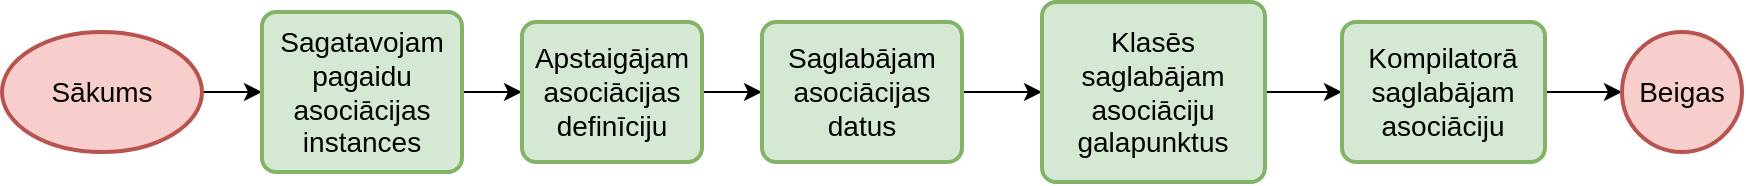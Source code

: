 <mxfile version="15.8.7" type="device" pages="4"><diagram id="T3AM92DZp9Nx9xLzcbVp" name="Kompilēt asociāciju"><mxGraphModel dx="-1638" dy="865" grid="1" gridSize="10" guides="1" tooltips="1" connect="1" arrows="1" fold="1" page="1" pageScale="1" pageWidth="1100" pageHeight="850" math="0" shadow="0"><root><mxCell id="jJ4S8eRLgExZ-MhqU4rL-0"/><mxCell id="jJ4S8eRLgExZ-MhqU4rL-1" parent="jJ4S8eRLgExZ-MhqU4rL-0"/><mxCell id="gx3OacqQjCRSN9YlOjex-7" style="edgeStyle=orthogonalEdgeStyle;rounded=0;orthogonalLoop=1;jettySize=auto;html=1;" edge="1" parent="jJ4S8eRLgExZ-MhqU4rL-1" source="gx3OacqQjCRSN9YlOjex-0" target="gx3OacqQjCRSN9YlOjex-1"><mxGeometry relative="1" as="geometry"/></mxCell><mxCell id="gx3OacqQjCRSN9YlOjex-0" value="Sākums" style="strokeWidth=2;html=1;shape=mxgraph.flowchart.start_1;whiteSpace=wrap;fontSize=14;fillColor=#f8cecc;strokeColor=#b85450;" vertex="1" parent="jJ4S8eRLgExZ-MhqU4rL-1"><mxGeometry x="3390" y="265" width="100" height="60" as="geometry"/></mxCell><mxCell id="gx3OacqQjCRSN9YlOjex-8" style="edgeStyle=orthogonalEdgeStyle;rounded=0;orthogonalLoop=1;jettySize=auto;html=1;" edge="1" parent="jJ4S8eRLgExZ-MhqU4rL-1" source="gx3OacqQjCRSN9YlOjex-1" target="gx3OacqQjCRSN9YlOjex-2"><mxGeometry relative="1" as="geometry"/></mxCell><mxCell id="gx3OacqQjCRSN9YlOjex-1" value="Sagatavojam pagaidu asociācijas instances" style="rounded=1;whiteSpace=wrap;html=1;absoluteArcSize=1;arcSize=14;strokeWidth=2;fontSize=14;fillColor=#d5e8d4;strokeColor=#82b366;" vertex="1" parent="jJ4S8eRLgExZ-MhqU4rL-1"><mxGeometry x="3520" y="255" width="100" height="80" as="geometry"/></mxCell><mxCell id="gx3OacqQjCRSN9YlOjex-9" style="edgeStyle=orthogonalEdgeStyle;rounded=0;orthogonalLoop=1;jettySize=auto;html=1;" edge="1" parent="jJ4S8eRLgExZ-MhqU4rL-1" source="gx3OacqQjCRSN9YlOjex-2" target="gx3OacqQjCRSN9YlOjex-3"><mxGeometry relative="1" as="geometry"/></mxCell><mxCell id="gx3OacqQjCRSN9YlOjex-2" value="Apstaigājam asociācijas definīciju" style="rounded=1;whiteSpace=wrap;html=1;absoluteArcSize=1;arcSize=14;strokeWidth=2;fontSize=14;fillColor=#d5e8d4;strokeColor=#82b366;" vertex="1" parent="jJ4S8eRLgExZ-MhqU4rL-1"><mxGeometry x="3650" y="260" width="90" height="70" as="geometry"/></mxCell><mxCell id="gx3OacqQjCRSN9YlOjex-10" style="edgeStyle=orthogonalEdgeStyle;rounded=0;orthogonalLoop=1;jettySize=auto;html=1;entryX=0;entryY=0.5;entryDx=0;entryDy=0;" edge="1" parent="jJ4S8eRLgExZ-MhqU4rL-1" source="gx3OacqQjCRSN9YlOjex-3" target="gx3OacqQjCRSN9YlOjex-4"><mxGeometry relative="1" as="geometry"/></mxCell><mxCell id="gx3OacqQjCRSN9YlOjex-3" value="Saglabājam asociācijas datus" style="rounded=1;whiteSpace=wrap;html=1;absoluteArcSize=1;arcSize=14;strokeWidth=2;fontSize=14;fillColor=#d5e8d4;strokeColor=#82b366;" vertex="1" parent="jJ4S8eRLgExZ-MhqU4rL-1"><mxGeometry x="3770" y="260" width="100" height="70" as="geometry"/></mxCell><mxCell id="gx3OacqQjCRSN9YlOjex-11" style="edgeStyle=orthogonalEdgeStyle;rounded=0;orthogonalLoop=1;jettySize=auto;html=1;entryX=0;entryY=0.5;entryDx=0;entryDy=0;" edge="1" parent="jJ4S8eRLgExZ-MhqU4rL-1" source="gx3OacqQjCRSN9YlOjex-4" target="gx3OacqQjCRSN9YlOjex-5"><mxGeometry relative="1" as="geometry"/></mxCell><mxCell id="gx3OacqQjCRSN9YlOjex-4" value="Klasēs saglabājam asociāciju galapunktus" style="rounded=1;whiteSpace=wrap;html=1;absoluteArcSize=1;arcSize=14;strokeWidth=2;fontSize=14;fillColor=#d5e8d4;strokeColor=#82b366;" vertex="1" parent="jJ4S8eRLgExZ-MhqU4rL-1"><mxGeometry x="3910" y="250" width="111.47" height="90" as="geometry"/></mxCell><mxCell id="gx3OacqQjCRSN9YlOjex-12" style="edgeStyle=orthogonalEdgeStyle;rounded=0;orthogonalLoop=1;jettySize=auto;html=1;entryX=0;entryY=0.5;entryDx=0;entryDy=0;entryPerimeter=0;" edge="1" parent="jJ4S8eRLgExZ-MhqU4rL-1" source="gx3OacqQjCRSN9YlOjex-5" target="gx3OacqQjCRSN9YlOjex-6"><mxGeometry relative="1" as="geometry"/></mxCell><mxCell id="gx3OacqQjCRSN9YlOjex-5" value="Kompilatorā saglabājam asociāciju" style="rounded=1;whiteSpace=wrap;html=1;absoluteArcSize=1;arcSize=14;strokeWidth=2;fontSize=14;fillColor=#d5e8d4;strokeColor=#82b366;" vertex="1" parent="jJ4S8eRLgExZ-MhqU4rL-1"><mxGeometry x="4060" y="260" width="101.49" height="70" as="geometry"/></mxCell><mxCell id="gx3OacqQjCRSN9YlOjex-6" value="Beigas" style="strokeWidth=2;html=1;shape=mxgraph.flowchart.start_2;whiteSpace=wrap;fontSize=14;fillColor=#f8cecc;strokeColor=#b85450;" vertex="1" parent="jJ4S8eRLgExZ-MhqU4rL-1"><mxGeometry x="4200" y="265" width="60" height="60" as="geometry"/></mxCell></root></mxGraphModel></diagram><diagram id="njW5O7dGDz3l3ew6Q2FW" name="Kompilēt asociācijas definīciju"><mxGraphModel dx="-1738" dy="865" grid="1" gridSize="10" guides="1" tooltips="1" connect="1" arrows="1" fold="1" page="1" pageScale="1" pageWidth="850" pageHeight="1100" math="0" shadow="0"><root><mxCell id="LCpSRmkgqCaX4yIM7jmt-0"/><mxCell id="LCpSRmkgqCaX4yIM7jmt-1" parent="LCpSRmkgqCaX4yIM7jmt-0"/><mxCell id="CMXXqmUKUQSstfFm5k6k-0" style="edgeStyle=orthogonalEdgeStyle;rounded=0;orthogonalLoop=1;jettySize=auto;html=1;entryX=0.5;entryY=0;entryDx=0;entryDy=0;entryPerimeter=0;" parent="LCpSRmkgqCaX4yIM7jmt-1" source="CMXXqmUKUQSstfFm5k6k-1" target="CMXXqmUKUQSstfFm5k6k-6" edge="1"><mxGeometry relative="1" as="geometry"><mxPoint x="3725.51" y="80" as="targetPoint"/></mxGeometry></mxCell><mxCell id="CMXXqmUKUQSstfFm5k6k-1" value="Sākums" style="strokeWidth=2;html=1;shape=mxgraph.flowchart.start_1;whiteSpace=wrap;fontSize=14;fillColor=#f8cecc;strokeColor=#b85450;" parent="LCpSRmkgqCaX4yIM7jmt-1" vertex="1"><mxGeometry x="3675" y="10" width="100" height="60" as="geometry"/></mxCell><mxCell id="CMXXqmUKUQSstfFm5k6k-20" style="edgeStyle=orthogonalEdgeStyle;rounded=0;orthogonalLoop=1;jettySize=auto;html=1;fontSize=18;" parent="LCpSRmkgqCaX4yIM7jmt-1" source="CMXXqmUKUQSstfFm5k6k-6" target="4nEmJREo8lpSp2tlLhdD-19" edge="1"><mxGeometry relative="1" as="geometry"><mxPoint x="3725.49" y="200" as="targetPoint"/></mxGeometry></mxCell><mxCell id="EeNB8p_Wgdvy7Mp3fPz1-1" value="Jā" style="edgeLabel;html=1;align=center;verticalAlign=middle;resizable=0;points=[];fontSize=18;" parent="CMXXqmUKUQSstfFm5k6k-20" vertex="1" connectable="0"><mxGeometry x="0.244" y="1" relative="1" as="geometry"><mxPoint x="-1" y="-9" as="offset"/></mxGeometry></mxCell><mxCell id="EeNB8p_Wgdvy7Mp3fPz1-9" style="edgeStyle=orthogonalEdgeStyle;rounded=0;orthogonalLoop=1;jettySize=auto;html=1;fontSize=18;" parent="LCpSRmkgqCaX4yIM7jmt-1" source="CMXXqmUKUQSstfFm5k6k-6" target="EeNB8p_Wgdvy7Mp3fPz1-8" edge="1"><mxGeometry relative="1" as="geometry"/></mxCell><mxCell id="EeNB8p_Wgdvy7Mp3fPz1-11" value="Nē" style="edgeLabel;html=1;align=center;verticalAlign=middle;resizable=0;points=[];fontSize=18;" parent="EeNB8p_Wgdvy7Mp3fPz1-9" vertex="1" connectable="0"><mxGeometry x="-0.229" relative="1" as="geometry"><mxPoint as="offset"/></mxGeometry></mxCell><mxCell id="CMXXqmUKUQSstfFm5k6k-6" value="Vai ir definēts asociācijas avots?" style="strokeWidth=2;html=1;shape=mxgraph.flowchart.decision;whiteSpace=wrap;fontSize=14;fillColor=#fff2cc;strokeColor=#d6b656;" parent="LCpSRmkgqCaX4yIM7jmt-1" vertex="1"><mxGeometry x="3600" y="100" width="250" height="65" as="geometry"/></mxCell><mxCell id="EeNB8p_Wgdvy7Mp3fPz1-10" style="edgeStyle=orthogonalEdgeStyle;rounded=0;orthogonalLoop=1;jettySize=auto;html=1;fontSize=18;exitX=0.5;exitY=1;exitDx=0;exitDy=0;entryX=0.5;entryY=0;entryDx=0;entryDy=0;entryPerimeter=0;" parent="LCpSRmkgqCaX4yIM7jmt-1" source="EeNB8p_Wgdvy7Mp3fPz1-8" target="4nEmJREo8lpSp2tlLhdD-4" edge="1"><mxGeometry relative="1" as="geometry"><mxPoint x="3725" y="370" as="targetPoint"/><Array as="points"><mxPoint x="3972" y="370"/><mxPoint x="3726" y="370"/></Array></mxGeometry></mxCell><mxCell id="EeNB8p_Wgdvy7Mp3fPz1-8" value="Saglabā kļūdu" style="rounded=1;whiteSpace=wrap;html=1;absoluteArcSize=1;arcSize=14;strokeWidth=2;fontSize=14;fillColor=#d5e8d4;strokeColor=#82b366;" parent="LCpSRmkgqCaX4yIM7jmt-1" vertex="1"><mxGeometry x="3892.0" y="170" width="159.74" height="30" as="geometry"/></mxCell><mxCell id="4nEmJREo8lpSp2tlLhdD-1" style="edgeStyle=orthogonalEdgeStyle;rounded=0;orthogonalLoop=1;jettySize=auto;html=1;fontSize=18;" parent="LCpSRmkgqCaX4yIM7jmt-1" source="4nEmJREo8lpSp2tlLhdD-4" target="4nEmJREo8lpSp2tlLhdD-6" edge="1"><mxGeometry relative="1" as="geometry"><mxPoint x="3725.51" y="510" as="targetPoint"/></mxGeometry></mxCell><mxCell id="4nEmJREo8lpSp2tlLhdD-2" style="edgeStyle=orthogonalEdgeStyle;rounded=0;orthogonalLoop=1;jettySize=auto;html=1;fontSize=18;" parent="LCpSRmkgqCaX4yIM7jmt-1" source="4nEmJREo8lpSp2tlLhdD-4" target="4nEmJREo8lpSp2tlLhdD-9" edge="1"><mxGeometry relative="1" as="geometry"/></mxCell><mxCell id="4nEmJREo8lpSp2tlLhdD-3" value="Nē" style="edgeLabel;html=1;align=center;verticalAlign=middle;resizable=0;points=[];fontSize=18;" parent="4nEmJREo8lpSp2tlLhdD-2" vertex="1" connectable="0"><mxGeometry x="-0.026" y="-1" relative="1" as="geometry"><mxPoint as="offset"/></mxGeometry></mxCell><mxCell id="4nEmJREo8lpSp2tlLhdD-4" value="Vai ir definēta kompozīcijas esamība?" style="strokeWidth=2;html=1;shape=mxgraph.flowchart.decision;whiteSpace=wrap;fontSize=14;fillColor=#fff2cc;strokeColor=#d6b656;" parent="LCpSRmkgqCaX4yIM7jmt-1" vertex="1"><mxGeometry x="3600.5" y="390" width="250" height="65" as="geometry"/></mxCell><mxCell id="4nEmJREo8lpSp2tlLhdD-5" style="edgeStyle=orthogonalEdgeStyle;rounded=0;orthogonalLoop=1;jettySize=auto;html=1;entryX=0.5;entryY=0;entryDx=0;entryDy=0;entryPerimeter=0;fontSize=18;" parent="LCpSRmkgqCaX4yIM7jmt-1" source="4nEmJREo8lpSp2tlLhdD-6" target="4nEmJREo8lpSp2tlLhdD-10" edge="1"><mxGeometry relative="1" as="geometry"><Array as="points"><mxPoint x="3725" y="560"/><mxPoint x="3725" y="560"/></Array></mxGeometry></mxCell><mxCell id="4nEmJREo8lpSp2tlLhdD-6" value="Fiksē kompozīcijas esamību" style="rounded=1;whiteSpace=wrap;html=1;absoluteArcSize=1;arcSize=14;strokeWidth=2;fontSize=14;fillColor=#d5e8d4;strokeColor=#82b366;" parent="LCpSRmkgqCaX4yIM7jmt-1" vertex="1"><mxGeometry x="3635.13" y="500" width="179.73" height="30" as="geometry"/></mxCell><mxCell id="4nEmJREo8lpSp2tlLhdD-7" value="Jā" style="edgeLabel;html=1;align=center;verticalAlign=middle;resizable=0;points=[];fontSize=18;" parent="LCpSRmkgqCaX4yIM7jmt-1" vertex="1" connectable="0"><mxGeometry x="3725.505" y="473.996" as="geometry"/></mxCell><mxCell id="4nEmJREo8lpSp2tlLhdD-8" style="edgeStyle=orthogonalEdgeStyle;rounded=0;orthogonalLoop=1;jettySize=auto;html=1;fontSize=18;entryX=0.5;entryY=0;entryDx=0;entryDy=0;entryPerimeter=0;exitX=0.5;exitY=1;exitDx=0;exitDy=0;" parent="LCpSRmkgqCaX4yIM7jmt-1" source="4nEmJREo8lpSp2tlLhdD-9" target="4nEmJREo8lpSp2tlLhdD-10" edge="1"><mxGeometry relative="1" as="geometry"><mxPoint x="3761" y="570" as="targetPoint"/><mxPoint x="3992" y="520" as="sourcePoint"/><Array as="points"><mxPoint x="3982" y="550"/><mxPoint x="3725" y="550"/></Array></mxGeometry></mxCell><mxCell id="4nEmJREo8lpSp2tlLhdD-9" value="Saglabā kļūdu" style="rounded=1;whiteSpace=wrap;html=1;absoluteArcSize=1;arcSize=14;strokeWidth=2;fontSize=14;fillColor=#d5e8d4;strokeColor=#82b366;" parent="LCpSRmkgqCaX4yIM7jmt-1" vertex="1"><mxGeometry x="3902.01" y="465" width="159.74" height="30" as="geometry"/></mxCell><mxCell id="4nEmJREo8lpSp2tlLhdD-10" value="Vai ir definēts asociācijas mērķis?" style="strokeWidth=2;html=1;shape=mxgraph.flowchart.decision;whiteSpace=wrap;fontSize=14;fillColor=#fff2cc;strokeColor=#d6b656;" parent="LCpSRmkgqCaX4yIM7jmt-1" vertex="1"><mxGeometry x="3599.99" y="573" width="250" height="65" as="geometry"/></mxCell><mxCell id="4nEmJREo8lpSp2tlLhdD-11" style="edgeStyle=orthogonalEdgeStyle;rounded=0;orthogonalLoop=1;jettySize=auto;html=1;fontSize=18;entryX=0.5;entryY=0;entryDx=0;entryDy=0;exitX=0.5;exitY=1;exitDx=0;exitDy=0;exitPerimeter=0;entryPerimeter=0;" parent="LCpSRmkgqCaX4yIM7jmt-1" source="4nEmJREo8lpSp2tlLhdD-10" target="oMA_z2kdHx1OLmDIDAmN-11" edge="1"><mxGeometry relative="1" as="geometry"><mxPoint x="3725.5" y="710" as="targetPoint"/><mxPoint x="3725.5" y="662.48" as="sourcePoint"/></mxGeometry></mxCell><mxCell id="4nEmJREo8lpSp2tlLhdD-12" value="Jā" style="edgeLabel;html=1;align=center;verticalAlign=middle;resizable=0;points=[];fontSize=18;" parent="4nEmJREo8lpSp2tlLhdD-11" vertex="1" connectable="0"><mxGeometry x="0.244" y="1" relative="1" as="geometry"><mxPoint x="-1" y="-9" as="offset"/></mxGeometry></mxCell><mxCell id="4nEmJREo8lpSp2tlLhdD-13" style="edgeStyle=orthogonalEdgeStyle;rounded=0;orthogonalLoop=1;jettySize=auto;html=1;fontSize=18;exitX=1;exitY=0.5;exitDx=0;exitDy=0;exitPerimeter=0;" parent="LCpSRmkgqCaX4yIM7jmt-1" source="4nEmJREo8lpSp2tlLhdD-10" target="4nEmJREo8lpSp2tlLhdD-18" edge="1"><mxGeometry relative="1" as="geometry"><mxPoint x="3850.51" y="629.997" as="sourcePoint"/></mxGeometry></mxCell><mxCell id="4nEmJREo8lpSp2tlLhdD-14" value="Nē" style="edgeLabel;html=1;align=center;verticalAlign=middle;resizable=0;points=[];fontSize=18;" parent="4nEmJREo8lpSp2tlLhdD-13" vertex="1" connectable="0"><mxGeometry x="-0.229" relative="1" as="geometry"><mxPoint as="offset"/></mxGeometry></mxCell><mxCell id="4nEmJREo8lpSp2tlLhdD-17" style="edgeStyle=orthogonalEdgeStyle;rounded=0;orthogonalLoop=1;jettySize=auto;html=1;entryX=1;entryY=0.5;entryDx=0;entryDy=0;fontSize=18;exitX=0.5;exitY=1;exitDx=0;exitDy=0;" parent="LCpSRmkgqCaX4yIM7jmt-1" source="4nEmJREo8lpSp2tlLhdD-18" target="kiKtlc2yjW7gE4E_wjJ7-1" edge="1"><mxGeometry relative="1" as="geometry"><mxPoint x="3755.0" y="900" as="targetPoint"/><mxPoint x="3972" y="760" as="sourcePoint"/><Array as="points"><mxPoint x="3972" y="865"/></Array></mxGeometry></mxCell><mxCell id="4nEmJREo8lpSp2tlLhdD-18" value="Saglabā kļūdu" style="rounded=1;whiteSpace=wrap;html=1;absoluteArcSize=1;arcSize=14;strokeWidth=2;fontSize=14;fillColor=#d5e8d4;strokeColor=#82b366;" parent="LCpSRmkgqCaX4yIM7jmt-1" vertex="1"><mxGeometry x="3892.01" y="687.48" width="159.74" height="30" as="geometry"/></mxCell><mxCell id="oMA_z2kdHx1OLmDIDAmN-0" style="edgeStyle=orthogonalEdgeStyle;rounded=0;orthogonalLoop=1;jettySize=auto;html=1;entryX=0.5;entryY=0;entryDx=0;entryDy=0;" parent="LCpSRmkgqCaX4yIM7jmt-1" source="4nEmJREo8lpSp2tlLhdD-19" target="oMA_z2kdHx1OLmDIDAmN-2" edge="1"><mxGeometry relative="1" as="geometry"><mxPoint x="3725.5" y="310" as="targetPoint"/></mxGeometry></mxCell><mxCell id="oMA_z2kdHx1OLmDIDAmN-6" style="edgeStyle=orthogonalEdgeStyle;rounded=0;orthogonalLoop=1;jettySize=auto;html=1;entryX=0;entryY=0.5;entryDx=0;entryDy=0;entryPerimeter=0;" parent="LCpSRmkgqCaX4yIM7jmt-1" source="4nEmJREo8lpSp2tlLhdD-19" target="4nEmJREo8lpSp2tlLhdD-4" edge="1"><mxGeometry relative="1" as="geometry"><Array as="points"><mxPoint x="3581" y="233"/><mxPoint x="3581" y="423"/></Array></mxGeometry></mxCell><mxCell id="oMA_z2kdHx1OLmDIDAmN-7" value="&lt;font style=&quot;font-size: 18px&quot;&gt;Jā&lt;/font&gt;" style="edgeLabel;html=1;align=center;verticalAlign=middle;resizable=0;points=[];" parent="oMA_z2kdHx1OLmDIDAmN-6" vertex="1" connectable="0"><mxGeometry x="-0.417" y="-2" relative="1" as="geometry"><mxPoint y="11" as="offset"/></mxGeometry></mxCell><mxCell id="4nEmJREo8lpSp2tlLhdD-19" value="Vai avotā ir kols?" style="strokeWidth=2;html=1;shape=mxgraph.flowchart.decision;whiteSpace=wrap;fontSize=14;fillColor=#fff2cc;strokeColor=#d6b656;" parent="LCpSRmkgqCaX4yIM7jmt-1" vertex="1"><mxGeometry x="3646.35" y="210" width="158.52" height="65" as="geometry"/></mxCell><mxCell id="oMA_z2kdHx1OLmDIDAmN-5" style="edgeStyle=orthogonalEdgeStyle;rounded=0;orthogonalLoop=1;jettySize=auto;html=1;entryX=0.5;entryY=0;entryDx=0;entryDy=0;entryPerimeter=0;" parent="LCpSRmkgqCaX4yIM7jmt-1" source="oMA_z2kdHx1OLmDIDAmN-2" target="4nEmJREo8lpSp2tlLhdD-4" edge="1"><mxGeometry relative="1" as="geometry"/></mxCell><mxCell id="oMA_z2kdHx1OLmDIDAmN-2" value="Saglabā kļūdu" style="rounded=1;whiteSpace=wrap;html=1;absoluteArcSize=1;arcSize=14;strokeWidth=2;fontSize=14;fillColor=#d5e8d4;strokeColor=#82b366;" parent="LCpSRmkgqCaX4yIM7jmt-1" vertex="1"><mxGeometry x="3645.13" y="320" width="159.74" height="30" as="geometry"/></mxCell><mxCell id="oMA_z2kdHx1OLmDIDAmN-4" value="Nē" style="edgeLabel;html=1;align=center;verticalAlign=middle;resizable=0;points=[];fontSize=18;" parent="LCpSRmkgqCaX4yIM7jmt-1" vertex="1" connectable="0"><mxGeometry x="3725" y="293" as="geometry"/></mxCell><mxCell id="oMA_z2kdHx1OLmDIDAmN-8" style="edgeStyle=orthogonalEdgeStyle;rounded=0;orthogonalLoop=1;jettySize=auto;html=1;entryX=0.5;entryY=0;entryDx=0;entryDy=0;" parent="LCpSRmkgqCaX4yIM7jmt-1" source="oMA_z2kdHx1OLmDIDAmN-11" target="oMA_z2kdHx1OLmDIDAmN-13" edge="1"><mxGeometry relative="1" as="geometry"><mxPoint x="3725.5" y="790" as="targetPoint"/></mxGeometry></mxCell><mxCell id="oMA_z2kdHx1OLmDIDAmN-9" style="edgeStyle=orthogonalEdgeStyle;rounded=0;orthogonalLoop=1;jettySize=auto;html=1;entryX=0;entryY=0.5;entryDx=0;entryDy=0;" parent="LCpSRmkgqCaX4yIM7jmt-1" source="oMA_z2kdHx1OLmDIDAmN-11" target="kiKtlc2yjW7gE4E_wjJ7-1" edge="1"><mxGeometry relative="1" as="geometry"><mxPoint x="3695.0" y="900" as="targetPoint"/><Array as="points"><mxPoint x="3581" y="713"/><mxPoint x="3581" y="865"/></Array></mxGeometry></mxCell><mxCell id="oMA_z2kdHx1OLmDIDAmN-10" value="&lt;font style=&quot;font-size: 18px&quot;&gt;Jā&lt;/font&gt;" style="edgeLabel;html=1;align=center;verticalAlign=middle;resizable=0;points=[];" parent="oMA_z2kdHx1OLmDIDAmN-9" vertex="1" connectable="0"><mxGeometry x="-0.417" y="-2" relative="1" as="geometry"><mxPoint y="11" as="offset"/></mxGeometry></mxCell><mxCell id="oMA_z2kdHx1OLmDIDAmN-11" value="Vai mērķī ir kols?" style="strokeWidth=2;html=1;shape=mxgraph.flowchart.decision;whiteSpace=wrap;fontSize=14;fillColor=#fff2cc;strokeColor=#d6b656;" parent="LCpSRmkgqCaX4yIM7jmt-1" vertex="1"><mxGeometry x="3646.24" y="680" width="158.52" height="65" as="geometry"/></mxCell><mxCell id="oMA_z2kdHx1OLmDIDAmN-12" style="edgeStyle=orthogonalEdgeStyle;rounded=0;orthogonalLoop=1;jettySize=auto;html=1;entryX=0.5;entryY=0;entryDx=0;entryDy=0;" parent="LCpSRmkgqCaX4yIM7jmt-1" source="oMA_z2kdHx1OLmDIDAmN-13" target="kiKtlc2yjW7gE4E_wjJ7-1" edge="1"><mxGeometry relative="1" as="geometry"><mxPoint x="3725.0" y="870" as="targetPoint"/></mxGeometry></mxCell><mxCell id="oMA_z2kdHx1OLmDIDAmN-13" value="Saglabā kļūdu" style="rounded=1;whiteSpace=wrap;html=1;absoluteArcSize=1;arcSize=14;strokeWidth=2;fontSize=14;fillColor=#d5e8d4;strokeColor=#82b366;" parent="LCpSRmkgqCaX4yIM7jmt-1" vertex="1"><mxGeometry x="3644.52" y="790" width="159.74" height="30" as="geometry"/></mxCell><mxCell id="oMA_z2kdHx1OLmDIDAmN-14" value="Nē" style="edgeLabel;html=1;align=center;verticalAlign=middle;resizable=0;points=[];fontSize=18;" parent="LCpSRmkgqCaX4yIM7jmt-1" vertex="1" connectable="0"><mxGeometry x="3725" y="764" as="geometry"/></mxCell><mxCell id="kiKtlc2yjW7gE4E_wjJ7-3" style="edgeStyle=orthogonalEdgeStyle;rounded=0;orthogonalLoop=1;jettySize=auto;html=1;entryX=0.5;entryY=0;entryDx=0;entryDy=0;entryPerimeter=0;" parent="LCpSRmkgqCaX4yIM7jmt-1" source="kiKtlc2yjW7gE4E_wjJ7-1" target="ZYDgbwseCvVeuhG_2l6Z-3" edge="1"><mxGeometry relative="1" as="geometry"><mxPoint x="3725" y="920.0" as="targetPoint"/></mxGeometry></mxCell><mxCell id="kiKtlc2yjW7gE4E_wjJ7-1" value="Apstaigājam asociācijas klases" style="rounded=1;whiteSpace=wrap;html=1;absoluteArcSize=1;arcSize=14;strokeWidth=2;fontSize=14;fillColor=#d5e8d4;strokeColor=#82b366;" parent="LCpSRmkgqCaX4yIM7jmt-1" vertex="1"><mxGeometry x="3615" y="850" width="220" height="30" as="geometry"/></mxCell><mxCell id="ZYDgbwseCvVeuhG_2l6Z-0" value="Beigas" style="strokeWidth=2;html=1;shape=mxgraph.flowchart.start_2;whiteSpace=wrap;fontSize=14;fillColor=#f8cecc;strokeColor=#b85450;" parent="LCpSRmkgqCaX4yIM7jmt-1" vertex="1"><mxGeometry x="3695.0" y="1050" width="60" height="60" as="geometry"/></mxCell><mxCell id="ZYDgbwseCvVeuhG_2l6Z-4" style="edgeStyle=orthogonalEdgeStyle;rounded=0;orthogonalLoop=1;jettySize=auto;html=1;entryX=0.5;entryY=0;entryDx=0;entryDy=0;entryPerimeter=0;" parent="LCpSRmkgqCaX4yIM7jmt-1" source="ZYDgbwseCvVeuhG_2l6Z-3" target="ZYDgbwseCvVeuhG_2l6Z-0" edge="1"><mxGeometry relative="1" as="geometry"><mxPoint x="3725.517" y="1040" as="targetPoint"/></mxGeometry></mxCell><mxCell id="ZYDgbwseCvVeuhG_2l6Z-5" value="&lt;font style=&quot;font-size: 18px&quot;&gt;Nē&lt;/font&gt;" style="edgeLabel;html=1;align=center;verticalAlign=middle;resizable=0;points=[];" parent="ZYDgbwseCvVeuhG_2l6Z-4" vertex="1" connectable="0"><mxGeometry x="-0.297" y="1" relative="1" as="geometry"><mxPoint as="offset"/></mxGeometry></mxCell><mxCell id="ZYDgbwseCvVeuhG_2l6Z-6" style="edgeStyle=orthogonalEdgeStyle;rounded=0;orthogonalLoop=1;jettySize=auto;html=1;entryX=0.5;entryY=0;entryDx=0;entryDy=0;fontSize=18;" parent="LCpSRmkgqCaX4yIM7jmt-1" source="ZYDgbwseCvVeuhG_2l6Z-3" target="ZYDgbwseCvVeuhG_2l6Z-8" edge="1"><mxGeometry relative="1" as="geometry"><Array as="points"><mxPoint x="3882" y="952"/><mxPoint x="3932" y="952"/></Array></mxGeometry></mxCell><mxCell id="ZYDgbwseCvVeuhG_2l6Z-7" value="Jā" style="edgeLabel;html=1;align=center;verticalAlign=middle;resizable=0;points=[];fontSize=18;" parent="ZYDgbwseCvVeuhG_2l6Z-6" vertex="1" connectable="0"><mxGeometry x="-0.673" y="-2" relative="1" as="geometry"><mxPoint as="offset"/></mxGeometry></mxCell><mxCell id="ZYDgbwseCvVeuhG_2l6Z-3" value="Vai asociācijai ir dotas abas klases?" style="strokeWidth=2;html=1;shape=mxgraph.flowchart.decision;whiteSpace=wrap;fontSize=14;fillColor=#fff2cc;strokeColor=#d6b656;" parent="LCpSRmkgqCaX4yIM7jmt-1" vertex="1"><mxGeometry x="3645.74" y="920" width="158.52" height="65" as="geometry"/></mxCell><mxCell id="ZYDgbwseCvVeuhG_2l6Z-9" style="edgeStyle=orthogonalEdgeStyle;rounded=0;orthogonalLoop=1;jettySize=auto;html=1;entryX=1;entryY=0.5;entryDx=0;entryDy=0;entryPerimeter=0;fontSize=18;exitX=0.5;exitY=1;exitDx=0;exitDy=0;" parent="LCpSRmkgqCaX4yIM7jmt-1" source="ZYDgbwseCvVeuhG_2l6Z-8" target="ZYDgbwseCvVeuhG_2l6Z-0" edge="1"><mxGeometry relative="1" as="geometry"/></mxCell><mxCell id="ZYDgbwseCvVeuhG_2l6Z-8" value="Apstaigājam asociācijas lomu vārdus" style="rounded=1;whiteSpace=wrap;html=1;absoluteArcSize=1;arcSize=14;strokeWidth=2;fontSize=14;fillColor=#d5e8d4;strokeColor=#82b366;" parent="LCpSRmkgqCaX4yIM7jmt-1" vertex="1"><mxGeometry x="3832" y="1010" width="240" height="30" as="geometry"/></mxCell></root></mxGraphModel></diagram><diagram id="c0xBQJFhZ2i2DqbD1XUt" name="Asociācijas klases apstaigāšana"><mxGraphModel dx="-1445" dy="1018" grid="1" gridSize="10" guides="1" tooltips="1" connect="1" arrows="1" fold="1" page="1" pageScale="1" pageWidth="850" pageHeight="1100" math="0" shadow="0"><root><mxCell id="bTnlPlCsweCmE147BtGo-0"/><mxCell id="bTnlPlCsweCmE147BtGo-1" parent="bTnlPlCsweCmE147BtGo-0"/><mxCell id="uWD6r74iJs3HNpTXB69H-3" style="edgeStyle=orthogonalEdgeStyle;rounded=0;orthogonalLoop=1;jettySize=auto;html=1;" edge="1" parent="bTnlPlCsweCmE147BtGo-1" source="uWD6r74iJs3HNpTXB69H-0" target="uWD6r74iJs3HNpTXB69H-1"><mxGeometry relative="1" as="geometry"/></mxCell><mxCell id="uWD6r74iJs3HNpTXB69H-0" value="Sākums" style="strokeWidth=2;html=1;shape=mxgraph.flowchart.start_1;whiteSpace=wrap;fontSize=14;fillColor=#f8cecc;strokeColor=#b85450;" vertex="1" parent="bTnlPlCsweCmE147BtGo-1"><mxGeometry x="3430" y="640" width="100" height="60" as="geometry"/></mxCell><mxCell id="uWD6r74iJs3HNpTXB69H-4" value="" style="edgeStyle=orthogonalEdgeStyle;rounded=0;orthogonalLoop=1;jettySize=auto;html=1;" edge="1" parent="bTnlPlCsweCmE147BtGo-1" source="uWD6r74iJs3HNpTXB69H-1" target="uWD6r74iJs3HNpTXB69H-2"><mxGeometry relative="1" as="geometry"/></mxCell><mxCell id="uWD6r74iJs3HNpTXB69H-1" value="Apstaigājam rezervēto vārdu sarakstu" style="rounded=1;whiteSpace=wrap;html=1;absoluteArcSize=1;arcSize=14;strokeWidth=2;fontSize=14;fillColor=#dae8fc;strokeColor=#6c8ebf;" vertex="1" parent="bTnlPlCsweCmE147BtGo-1"><mxGeometry x="3560" y="630" width="91.49" height="80" as="geometry"/></mxCell><mxCell id="uWD6r74iJs3HNpTXB69H-7" style="edgeStyle=orthogonalEdgeStyle;rounded=0;orthogonalLoop=1;jettySize=auto;html=1;" edge="1" parent="bTnlPlCsweCmE147BtGo-1" source="uWD6r74iJs3HNpTXB69H-2" target="uWD6r74iJs3HNpTXB69H-5"><mxGeometry relative="1" as="geometry"/></mxCell><mxCell id="uWD6r74iJs3HNpTXB69H-2" value="Apstaigājam klašu sarakstu" style="rounded=1;whiteSpace=wrap;html=1;absoluteArcSize=1;arcSize=14;strokeWidth=2;fontSize=14;fillColor=#e1d5e7;strokeColor=#9673a6;" vertex="1" parent="bTnlPlCsweCmE147BtGo-1"><mxGeometry x="3690" y="635" width="86.5" height="70" as="geometry"/></mxCell><mxCell id="uWD6r74iJs3HNpTXB69H-8" style="edgeStyle=orthogonalEdgeStyle;rounded=0;orthogonalLoop=1;jettySize=auto;html=1;entryX=0;entryY=0.5;entryDx=0;entryDy=0;" edge="1" parent="bTnlPlCsweCmE147BtGo-1" source="uWD6r74iJs3HNpTXB69H-5" target="uWD6r74iJs3HNpTXB69H-6"><mxGeometry relative="1" as="geometry"/></mxCell><mxCell id="uWD6r74iJs3HNpTXB69H-9" value="&lt;font style=&quot;font-size: 18px&quot;&gt;Jā&lt;/font&gt;" style="edgeLabel;html=1;align=center;verticalAlign=middle;resizable=0;points=[];" vertex="1" connectable="0" parent="uWD6r74iJs3HNpTXB69H-8"><mxGeometry x="-0.228" y="-1" relative="1" as="geometry"><mxPoint as="offset"/></mxGeometry></mxCell><mxCell id="uWD6r74iJs3HNpTXB69H-13" style="edgeStyle=orthogonalEdgeStyle;rounded=0;orthogonalLoop=1;jettySize=auto;html=1;entryX=0;entryY=0.5;entryDx=0;entryDy=0;fontSize=18;exitX=0.5;exitY=1;exitDx=0;exitDy=0;exitPerimeter=0;" edge="1" parent="bTnlPlCsweCmE147BtGo-1" source="uWD6r74iJs3HNpTXB69H-5" target="uWD6r74iJs3HNpTXB69H-12"><mxGeometry relative="1" as="geometry"/></mxCell><mxCell id="uWD6r74iJs3HNpTXB69H-15" value="Nē" style="edgeLabel;html=1;align=center;verticalAlign=middle;resizable=0;points=[];fontSize=18;" vertex="1" connectable="0" parent="uWD6r74iJs3HNpTXB69H-13"><mxGeometry x="-0.187" y="2" relative="1" as="geometry"><mxPoint as="offset"/></mxGeometry></mxCell><mxCell id="uWD6r74iJs3HNpTXB69H-5" value="Vai atrasta klase ar padoto vārdu?" style="strokeWidth=2;html=1;shape=mxgraph.flowchart.decision;whiteSpace=wrap;fontSize=14;fillColor=#fff2cc;strokeColor=#d6b656;" vertex="1" parent="bTnlPlCsweCmE147BtGo-1"><mxGeometry x="3825" y="620" width="103.3" height="100" as="geometry"/></mxCell><mxCell id="uWD6r74iJs3HNpTXB69H-11" style="edgeStyle=orthogonalEdgeStyle;rounded=0;orthogonalLoop=1;jettySize=auto;html=1;fontSize=18;" edge="1" parent="bTnlPlCsweCmE147BtGo-1" source="uWD6r74iJs3HNpTXB69H-6" target="uWD6r74iJs3HNpTXB69H-10"><mxGeometry relative="1" as="geometry"/></mxCell><mxCell id="uWD6r74iJs3HNpTXB69H-6" value="Asociācijā saglabajam klases vārdu" style="rounded=1;whiteSpace=wrap;html=1;absoluteArcSize=1;arcSize=14;strokeWidth=2;fontSize=14;fillColor=#d5e8d4;strokeColor=#82b366;" vertex="1" parent="bTnlPlCsweCmE147BtGo-1"><mxGeometry x="3989.75" y="633.75" width="100" height="72.5" as="geometry"/></mxCell><mxCell id="uWD6r74iJs3HNpTXB69H-10" value="Beigas" style="strokeWidth=2;html=1;shape=mxgraph.flowchart.start_2;whiteSpace=wrap;fontSize=14;fillColor=#f8cecc;strokeColor=#b85450;" vertex="1" parent="bTnlPlCsweCmE147BtGo-1"><mxGeometry x="4140" y="640" width="60" height="60" as="geometry"/></mxCell><mxCell id="uWD6r74iJs3HNpTXB69H-14" style="edgeStyle=orthogonalEdgeStyle;rounded=0;orthogonalLoop=1;jettySize=auto;html=1;entryX=0.5;entryY=1;entryDx=0;entryDy=0;entryPerimeter=0;fontSize=18;" edge="1" parent="bTnlPlCsweCmE147BtGo-1" source="uWD6r74iJs3HNpTXB69H-12" target="uWD6r74iJs3HNpTXB69H-10"><mxGeometry relative="1" as="geometry"/></mxCell><mxCell id="uWD6r74iJs3HNpTXB69H-12" value="Saglabā kļūdu" style="rounded=1;whiteSpace=wrap;html=1;absoluteArcSize=1;arcSize=14;strokeWidth=2;fontSize=14;fillColor=#d5e8d4;strokeColor=#82b366;" vertex="1" parent="bTnlPlCsweCmE147BtGo-1"><mxGeometry x="4004.75" y="750" width="70" height="50" as="geometry"/></mxCell></root></mxGraphModel></diagram><diagram id="WJC3MKH4dGJo4I9QUIq_" name="Lomas vārda pārbaude"><mxGraphModel dx="-1738" dy="865" grid="1" gridSize="10" guides="1" tooltips="1" connect="1" arrows="1" fold="1" page="1" pageScale="1" pageWidth="850" pageHeight="1100" math="0" shadow="0"><root><mxCell id="_vfMOuIlNQZH_7gxRIUR-0"/><mxCell id="_vfMOuIlNQZH_7gxRIUR-1" parent="_vfMOuIlNQZH_7gxRIUR-0"/><mxCell id="t2xf_rhkZoOLBnunPodF-0" style="edgeStyle=orthogonalEdgeStyle;rounded=0;orthogonalLoop=1;jettySize=auto;html=1;" parent="_vfMOuIlNQZH_7gxRIUR-1" source="t2xf_rhkZoOLBnunPodF-1" target="Ec_U0CSQMNkqfxzPmqFy-27" edge="1"><mxGeometry relative="1" as="geometry"><mxPoint x="3742.36" y="160" as="targetPoint"/></mxGeometry></mxCell><mxCell id="t2xf_rhkZoOLBnunPodF-1" value="Sākums" style="strokeWidth=2;html=1;shape=mxgraph.flowchart.start_1;whiteSpace=wrap;fontSize=14;fillColor=#f8cecc;strokeColor=#b85450;" parent="_vfMOuIlNQZH_7gxRIUR-1" vertex="1"><mxGeometry x="3692.36" y="60" width="100" height="60" as="geometry"/></mxCell><mxCell id="Ec_U0CSQMNkqfxzPmqFy-28" style="edgeStyle=orthogonalEdgeStyle;rounded=0;orthogonalLoop=1;jettySize=auto;html=1;entryX=0.5;entryY=0;entryDx=0;entryDy=0;entryPerimeter=0;" parent="_vfMOuIlNQZH_7gxRIUR-1" source="Ec_U0CSQMNkqfxzPmqFy-27" target="Ec_U0CSQMNkqfxzPmqFy-49" edge="1"><mxGeometry relative="1" as="geometry"><mxPoint x="3742.36" y="230" as="targetPoint"/></mxGeometry></mxCell><mxCell id="Ec_U0CSQMNkqfxzPmqFy-27" value="Asociācijā saglabājam lomas vārdu" style="rounded=1;whiteSpace=wrap;html=1;absoluteArcSize=1;arcSize=14;strokeWidth=2;fontSize=14;fillColor=#d5e8d4;strokeColor=#82b366;" parent="_vfMOuIlNQZH_7gxRIUR-1" vertex="1"><mxGeometry x="3631.04" y="160" width="222.64" height="30" as="geometry"/></mxCell><mxCell id="Ec_U0CSQMNkqfxzPmqFy-29" style="edgeStyle=orthogonalEdgeStyle;rounded=0;orthogonalLoop=1;jettySize=auto;html=1;entryX=0.5;entryY=0;entryDx=0;entryDy=0;entryPerimeter=0;fontSize=18;exitX=0.5;exitY=1;exitDx=0;exitDy=0;" parent="_vfMOuIlNQZH_7gxRIUR-1" source="Ec_U0CSQMNkqfxzPmqFy-48" target="Ec_U0CSQMNkqfxzPmqFy-30" edge="1"><mxGeometry relative="1" as="geometry"><mxPoint x="3742.36" y="1060" as="targetPoint"/><mxPoint x="3742.45" y="990" as="sourcePoint"/></mxGeometry></mxCell><mxCell id="Ec_U0CSQMNkqfxzPmqFy-30" value="Beigas" style="strokeWidth=2;html=1;shape=mxgraph.flowchart.start_2;whiteSpace=wrap;fontSize=14;fillColor=#f8cecc;strokeColor=#b85450;" parent="_vfMOuIlNQZH_7gxRIUR-1" vertex="1"><mxGeometry x="3712.37" y="960" width="60" height="60" as="geometry"/></mxCell><mxCell id="Ec_U0CSQMNkqfxzPmqFy-31" style="edgeStyle=orthogonalEdgeStyle;rounded=0;orthogonalLoop=1;jettySize=auto;html=1;fontSize=18;" parent="_vfMOuIlNQZH_7gxRIUR-1" source="Ec_U0CSQMNkqfxzPmqFy-32" target="Ec_U0CSQMNkqfxzPmqFy-34" edge="1"><mxGeometry relative="1" as="geometry"/></mxCell><mxCell id="Ec_U0CSQMNkqfxzPmqFy-32" value="Apstaigājam rezervēto vārdu sarakstu" style="rounded=1;whiteSpace=wrap;html=1;absoluteArcSize=1;arcSize=14;strokeWidth=2;fontSize=14;fillColor=#dae8fc;strokeColor=#6c8ebf;" parent="_vfMOuIlNQZH_7gxRIUR-1" vertex="1"><mxGeometry x="3622.37" y="340" width="240" height="30" as="geometry"/></mxCell><mxCell id="Ec_U0CSQMNkqfxzPmqFy-33" style="edgeStyle=orthogonalEdgeStyle;rounded=0;orthogonalLoop=1;jettySize=auto;html=1;entryX=0.5;entryY=0;entryDx=0;entryDy=0;fontSize=18;" parent="_vfMOuIlNQZH_7gxRIUR-1" source="Ec_U0CSQMNkqfxzPmqFy-34" target="Ec_U0CSQMNkqfxzPmqFy-36" edge="1"><mxGeometry relative="1" as="geometry"/></mxCell><mxCell id="Ec_U0CSQMNkqfxzPmqFy-34" value="Apstaigājam klases mainīgo sarakstu" style="rounded=1;whiteSpace=wrap;html=1;absoluteArcSize=1;arcSize=14;strokeWidth=2;fontSize=14;fillColor=#dae8fc;strokeColor=#6c8ebf;" parent="_vfMOuIlNQZH_7gxRIUR-1" vertex="1"><mxGeometry x="3622.36" y="410" width="240" height="30" as="geometry"/></mxCell><mxCell id="Ec_U0CSQMNkqfxzPmqFy-35" style="edgeStyle=orthogonalEdgeStyle;rounded=0;orthogonalLoop=1;jettySize=auto;html=1;entryX=0.5;entryY=0;entryDx=0;entryDy=0;fontSize=18;" parent="_vfMOuIlNQZH_7gxRIUR-1" source="Ec_U0CSQMNkqfxzPmqFy-36" target="Ec_U0CSQMNkqfxzPmqFy-38" edge="1"><mxGeometry relative="1" as="geometry"/></mxCell><mxCell id="Ec_U0CSQMNkqfxzPmqFy-36" value="Apstaigājam klases metožu sarakstu" style="rounded=1;whiteSpace=wrap;html=1;absoluteArcSize=1;arcSize=14;strokeWidth=2;fontSize=14;fillColor=#dae8fc;strokeColor=#6c8ebf;" parent="_vfMOuIlNQZH_7gxRIUR-1" vertex="1"><mxGeometry x="3622.36" y="480" width="240" height="30" as="geometry"/></mxCell><mxCell id="Ec_U0CSQMNkqfxzPmqFy-37" style="edgeStyle=orthogonalEdgeStyle;rounded=0;orthogonalLoop=1;jettySize=auto;html=1;entryX=0.5;entryY=0;entryDx=0;entryDy=0;entryPerimeter=0;fontSize=18;" parent="_vfMOuIlNQZH_7gxRIUR-1" source="Ec_U0CSQMNkqfxzPmqFy-38" target="Ec_U0CSQMNkqfxzPmqFy-43" edge="1"><mxGeometry relative="1" as="geometry"/></mxCell><mxCell id="Ec_U0CSQMNkqfxzPmqFy-38" value="Apstaigājam klases asociāciju galapunktu sarakstu" style="rounded=1;whiteSpace=wrap;html=1;absoluteArcSize=1;arcSize=14;strokeWidth=2;fontSize=14;fillColor=#dae8fc;strokeColor=#6c8ebf;" parent="_vfMOuIlNQZH_7gxRIUR-1" vertex="1"><mxGeometry x="3574.12" y="550" width="336.48" height="30" as="geometry"/></mxCell><mxCell id="Ec_U0CSQMNkqfxzPmqFy-39" style="edgeStyle=orthogonalEdgeStyle;rounded=0;orthogonalLoop=1;jettySize=auto;html=1;entryX=0.5;entryY=0;entryDx=0;entryDy=0;fontSize=18;" parent="_vfMOuIlNQZH_7gxRIUR-1" source="Ec_U0CSQMNkqfxzPmqFy-43" target="Ec_U0CSQMNkqfxzPmqFy-45" edge="1"><mxGeometry relative="1" as="geometry"><mxPoint x="3742.37" y="740" as="targetPoint"/></mxGeometry></mxCell><mxCell id="Ec_U0CSQMNkqfxzPmqFy-40" value="Jā" style="edgeLabel;html=1;align=center;verticalAlign=middle;resizable=0;points=[];fontSize=18;" parent="Ec_U0CSQMNkqfxzPmqFy-39" vertex="1" connectable="0"><mxGeometry x="0.221" relative="1" as="geometry"><mxPoint y="-9" as="offset"/></mxGeometry></mxCell><mxCell id="Ec_U0CSQMNkqfxzPmqFy-41" style="edgeStyle=orthogonalEdgeStyle;rounded=0;orthogonalLoop=1;jettySize=auto;html=1;entryX=1;entryY=0.5;entryDx=0;entryDy=0;entryPerimeter=0;fontSize=18;" parent="_vfMOuIlNQZH_7gxRIUR-1" source="Ec_U0CSQMNkqfxzPmqFy-43" target="Ec_U0CSQMNkqfxzPmqFy-30" edge="1"><mxGeometry relative="1" as="geometry"><Array as="points"><mxPoint x="3958.85" y="653"/><mxPoint x="3958.85" y="990"/></Array></mxGeometry></mxCell><mxCell id="Ec_U0CSQMNkqfxzPmqFy-42" value="Nē" style="edgeLabel;html=1;align=center;verticalAlign=middle;resizable=0;points=[];fontSize=18;" parent="Ec_U0CSQMNkqfxzPmqFy-41" vertex="1" connectable="0"><mxGeometry x="-0.575" y="2" relative="1" as="geometry"><mxPoint as="offset"/></mxGeometry></mxCell><mxCell id="Ec_U0CSQMNkqfxzPmqFy-43" value="Vai klasei ir virsklase?" style="strokeWidth=2;html=1;shape=mxgraph.flowchart.decision;whiteSpace=wrap;fontSize=14;fillColor=#fff2cc;strokeColor=#d6b656;" parent="_vfMOuIlNQZH_7gxRIUR-1" vertex="1"><mxGeometry x="3617.37" y="620" width="250" height="65" as="geometry"/></mxCell><mxCell id="Ec_U0CSQMNkqfxzPmqFy-44" style="edgeStyle=orthogonalEdgeStyle;rounded=0;orthogonalLoop=1;jettySize=auto;html=1;entryX=0.5;entryY=0;entryDx=0;entryDy=0;fontSize=18;" parent="_vfMOuIlNQZH_7gxRIUR-1" source="Ec_U0CSQMNkqfxzPmqFy-45" target="Ec_U0CSQMNkqfxzPmqFy-47" edge="1"><mxGeometry relative="1" as="geometry"/></mxCell><mxCell id="Ec_U0CSQMNkqfxzPmqFy-45" value="Apstaigājam virsklases mainīgo sarakstu" style="rounded=1;whiteSpace=wrap;html=1;absoluteArcSize=1;arcSize=14;strokeWidth=2;fontSize=14;fillColor=#dae8fc;strokeColor=#6c8ebf;" parent="_vfMOuIlNQZH_7gxRIUR-1" vertex="1"><mxGeometry x="3609.13" y="740" width="266.48" height="30" as="geometry"/></mxCell><mxCell id="Ec_U0CSQMNkqfxzPmqFy-46" style="edgeStyle=orthogonalEdgeStyle;rounded=0;orthogonalLoop=1;jettySize=auto;html=1;entryX=0.5;entryY=0;entryDx=0;entryDy=0;fontSize=18;" parent="_vfMOuIlNQZH_7gxRIUR-1" source="Ec_U0CSQMNkqfxzPmqFy-47" target="Ec_U0CSQMNkqfxzPmqFy-48" edge="1"><mxGeometry relative="1" as="geometry"/></mxCell><mxCell id="Ec_U0CSQMNkqfxzPmqFy-47" value="Apstaigājam virsklases metožu sarakstu" style="rounded=1;whiteSpace=wrap;html=1;absoluteArcSize=1;arcSize=14;strokeWidth=2;fontSize=14;fillColor=#dae8fc;strokeColor=#6c8ebf;" parent="_vfMOuIlNQZH_7gxRIUR-1" vertex="1"><mxGeometry x="3609.12" y="810" width="266.48" height="30" as="geometry"/></mxCell><mxCell id="Ec_U0CSQMNkqfxzPmqFy-48" value="Apstaigājam virsklases asociāciju galapunktu sarakstu" style="rounded=1;whiteSpace=wrap;html=1;absoluteArcSize=1;arcSize=14;strokeWidth=2;fontSize=14;fillColor=#dae8fc;strokeColor=#6c8ebf;" parent="_vfMOuIlNQZH_7gxRIUR-1" vertex="1"><mxGeometry x="3570" y="890" width="344.72" height="30" as="geometry"/></mxCell><mxCell id="Ec_U0CSQMNkqfxzPmqFy-50" style="edgeStyle=orthogonalEdgeStyle;rounded=0;orthogonalLoop=1;jettySize=auto;html=1;" parent="_vfMOuIlNQZH_7gxRIUR-1" source="Ec_U0CSQMNkqfxzPmqFy-49" edge="1"><mxGeometry relative="1" as="geometry"><mxPoint x="3742" y="340" as="targetPoint"/><Array as="points"><mxPoint x="3742" y="330"/><mxPoint x="3742" y="330"/></Array></mxGeometry></mxCell><mxCell id="Ec_U0CSQMNkqfxzPmqFy-51" value="&lt;font style=&quot;font-size: 18px&quot;&gt;Nē&lt;/font&gt;" style="edgeLabel;html=1;align=center;verticalAlign=middle;resizable=0;points=[];" parent="Ec_U0CSQMNkqfxzPmqFy-50" vertex="1" connectable="0"><mxGeometry x="-0.305" y="1" relative="1" as="geometry"><mxPoint x="-2" y="3" as="offset"/></mxGeometry></mxCell><mxCell id="Ec_U0CSQMNkqfxzPmqFy-53" style="edgeStyle=orthogonalEdgeStyle;rounded=0;orthogonalLoop=1;jettySize=auto;html=1;" parent="_vfMOuIlNQZH_7gxRIUR-1" source="Ec_U0CSQMNkqfxzPmqFy-49" target="Ec_U0CSQMNkqfxzPmqFy-52" edge="1"><mxGeometry relative="1" as="geometry"/></mxCell><mxCell id="Ec_U0CSQMNkqfxzPmqFy-49" value="Vai lomas vārds sakrīt ar klases vārdu?" style="strokeWidth=2;html=1;shape=mxgraph.flowchart.decision;whiteSpace=wrap;fontSize=14;fillColor=#fff2cc;strokeColor=#d6b656;" parent="_vfMOuIlNQZH_7gxRIUR-1" vertex="1"><mxGeometry x="3617.36" y="230" width="250" height="65" as="geometry"/></mxCell><mxCell id="Ec_U0CSQMNkqfxzPmqFy-55" style="edgeStyle=orthogonalEdgeStyle;rounded=0;orthogonalLoop=1;jettySize=auto;html=1;entryX=1;entryY=0.5;entryDx=0;entryDy=0;entryPerimeter=0;" parent="_vfMOuIlNQZH_7gxRIUR-1" source="Ec_U0CSQMNkqfxzPmqFy-52" target="Ec_U0CSQMNkqfxzPmqFy-30" edge="1"><mxGeometry relative="1" as="geometry"><Array as="points"><mxPoint x="4060" y="990"/></Array></mxGeometry></mxCell><mxCell id="Ec_U0CSQMNkqfxzPmqFy-52" value="Saglabā kļūdu" style="rounded=1;whiteSpace=wrap;html=1;absoluteArcSize=1;arcSize=14;strokeWidth=2;fontSize=14;fillColor=#d5e8d4;strokeColor=#82b366;" parent="_vfMOuIlNQZH_7gxRIUR-1" vertex="1"><mxGeometry x="4000" y="400" width="120" height="30" as="geometry"/></mxCell><mxCell id="Ec_U0CSQMNkqfxzPmqFy-54" value="Jā" style="edgeLabel;html=1;align=center;verticalAlign=middle;resizable=0;points=[];fontSize=18;" parent="_vfMOuIlNQZH_7gxRIUR-1" vertex="1" connectable="0"><mxGeometry x="3960" y="262.5" as="geometry"/></mxCell></root></mxGraphModel></diagram></mxfile>